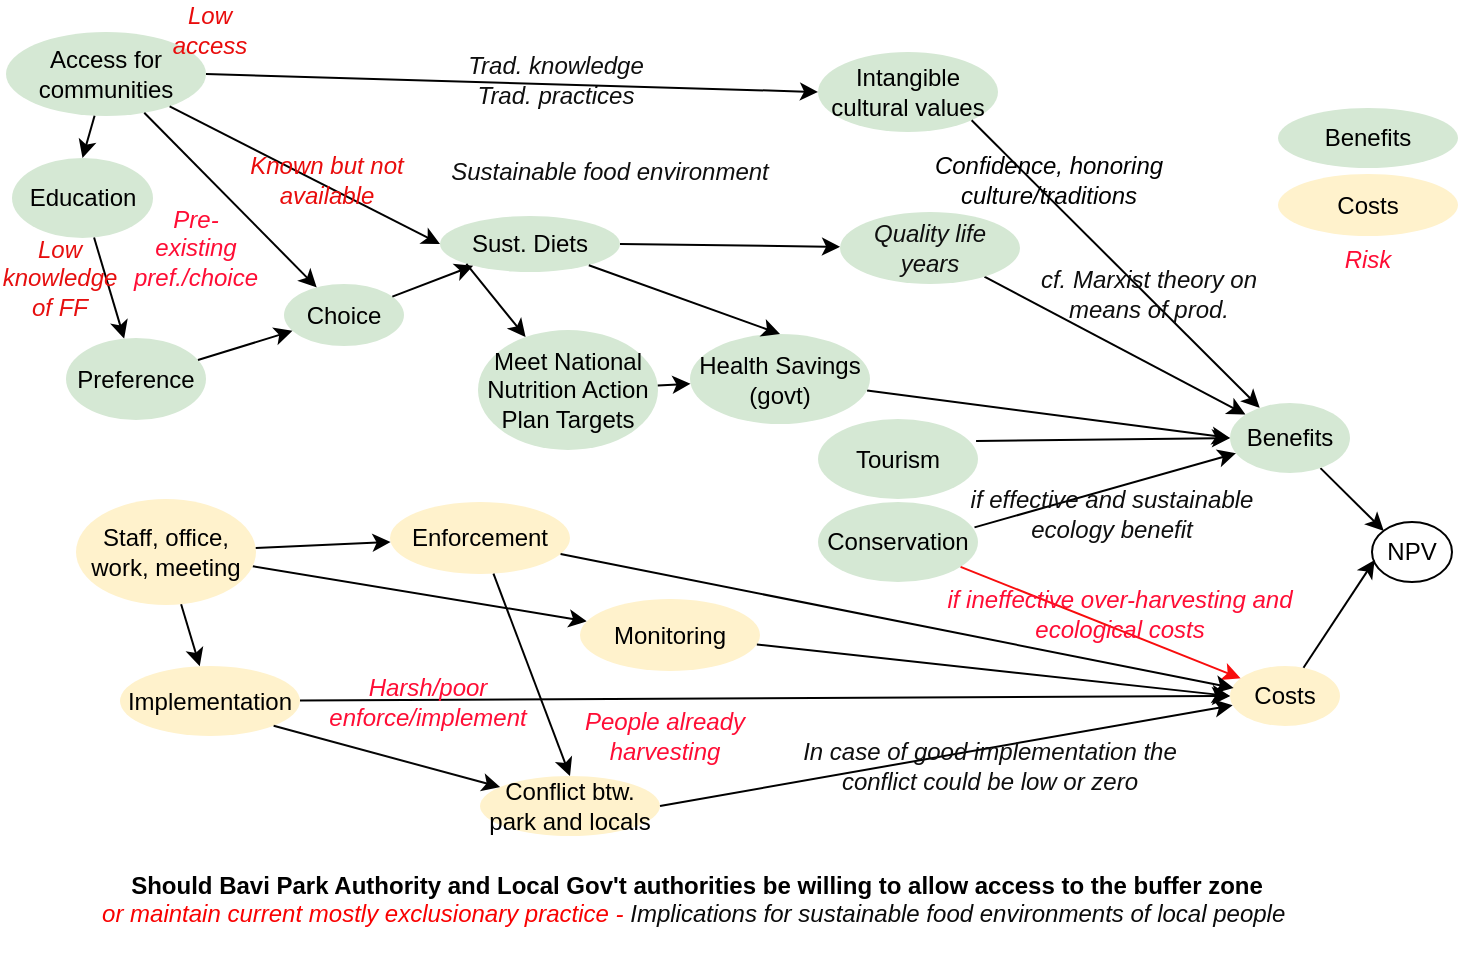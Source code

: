 <mxfile version="24.0.8" type="github">
  <diagram name="Page-1" id="wUotSKuQ0ViegSPMuA-_">
    <mxGraphModel dx="763" dy="582" grid="1" gridSize="10" guides="1" tooltips="1" connect="1" arrows="1" fold="1" page="1" pageScale="1" pageWidth="850" pageHeight="1100" background="#ffffff" math="0" shadow="0">
      <root>
        <mxCell id="0" />
        <mxCell id="1" parent="0" />
        <mxCell id="BSKofoPwmJS12K2rgoMe-1" value="Conservation" style="ellipse;whiteSpace=wrap;html=1;fillColor=#d5e8d4;strokeColor=none;" parent="1" vertex="1">
          <mxGeometry x="489" y="263" width="80" height="40" as="geometry" />
        </mxCell>
        <mxCell id="BSKofoPwmJS12K2rgoMe-10" style="rounded=0;orthogonalLoop=1;jettySize=auto;html=1;entryX=0;entryY=0;entryDx=0;entryDy=0;" parent="1" source="BSKofoPwmJS12K2rgoMe-21" target="BSKofoPwmJS12K2rgoMe-6" edge="1">
          <mxGeometry relative="1" as="geometry" />
        </mxCell>
        <mxCell id="BSKofoPwmJS12K2rgoMe-2" value="Sust. Diets&lt;span style=&quot;color: rgba(0, 0, 0, 0); font-family: monospace; font-size: 0px; text-align: start; text-wrap: nowrap;&quot;&gt;%3CmxGraphModel%3E%3Croot%3E%3CmxCell%20id%3D%220%22%2F%3E%3CmxCell%20id%3D%221%22%20parent%3D%220%22%2F%3E%3CmxCell%20id%3D%222%22%20value%3D%22Conservation%22%20style%3D%22ellipse%3BwhiteSpace%3Dwrap%3Bhtml%3D1%3B%22%20vertex%3D%221%22%20parent%3D%221%22%3E%3CmxGeometry%20x%3D%22260%22%20y%3D%22110%22%20width%3D%2290%22%20height%3D%2260%22%20as%3D%22geometry%22%2F%3E%3C%2FmxCell%3E%3C%2Froot%3E%3C%2FmxGraphModel%3E&lt;/span&gt;" style="ellipse;whiteSpace=wrap;html=1;fillColor=#d5e8d4;strokeColor=none;" parent="1" vertex="1">
          <mxGeometry x="300" y="120" width="90" height="28" as="geometry" />
        </mxCell>
        <mxCell id="XBDsGGDEWp5nMSRiFF1W-43" style="rounded=0;orthogonalLoop=1;jettySize=auto;html=1;exitX=0;exitY=1;exitDx=0;exitDy=0;" edge="1" parent="1" source="BSKofoPwmJS12K2rgoMe-2" target="BSKofoPwmJS12K2rgoMe-30">
          <mxGeometry relative="1" as="geometry" />
        </mxCell>
        <mxCell id="BSKofoPwmJS12K2rgoMe-11" style="rounded=0;orthogonalLoop=1;jettySize=auto;html=1;" parent="1" source="BSKofoPwmJS12K2rgoMe-4" target="BSKofoPwmJS12K2rgoMe-21" edge="1">
          <mxGeometry relative="1" as="geometry" />
        </mxCell>
        <mxCell id="BSKofoPwmJS12K2rgoMe-4" value="&lt;span style=&quot;color: rgb(15, 15, 15); font-style: italic;&quot;&gt;Quality life years&lt;/span&gt;" style="ellipse;whiteSpace=wrap;html=1;fillColor=#d5e8d4;strokeColor=none;" parent="1" vertex="1">
          <mxGeometry x="500" y="118" width="90" height="36" as="geometry" />
        </mxCell>
        <mxCell id="BSKofoPwmJS12K2rgoMe-12" style="rounded=0;orthogonalLoop=1;jettySize=auto;html=1;entryX=0;entryY=0.5;entryDx=0;entryDy=0;" parent="1" source="BSKofoPwmJS12K2rgoMe-5" target="BSKofoPwmJS12K2rgoMe-21" edge="1">
          <mxGeometry relative="1" as="geometry" />
        </mxCell>
        <mxCell id="BSKofoPwmJS12K2rgoMe-5" value="Health Savings (govt)" style="ellipse;whiteSpace=wrap;html=1;fillColor=#d5e8d4;strokeColor=none;" parent="1" vertex="1">
          <mxGeometry x="425" y="179" width="90" height="45" as="geometry" />
        </mxCell>
        <mxCell id="BSKofoPwmJS12K2rgoMe-6" value="NPV" style="ellipse;whiteSpace=wrap;html=1;" parent="1" vertex="1">
          <mxGeometry x="766" y="273" width="40" height="30" as="geometry" />
        </mxCell>
        <mxCell id="BSKofoPwmJS12K2rgoMe-13" value="Access for communities" style="ellipse;whiteSpace=wrap;html=1;fillColor=#d5e8d4;strokeColor=none;" parent="1" vertex="1">
          <mxGeometry x="83" y="28" width="100" height="42" as="geometry" />
        </mxCell>
        <mxCell id="BSKofoPwmJS12K2rgoMe-14" value="Choice" style="ellipse;whiteSpace=wrap;html=1;fillColor=#d5e8d4;strokeColor=none;" parent="1" vertex="1">
          <mxGeometry x="222" y="154" width="60" height="31" as="geometry" />
        </mxCell>
        <mxCell id="BSKofoPwmJS12K2rgoMe-16" value="Preference" style="ellipse;whiteSpace=wrap;html=1;fillColor=#d5e8d4;strokeColor=none;" parent="1" vertex="1">
          <mxGeometry x="113" y="181" width="70" height="41" as="geometry" />
        </mxCell>
        <mxCell id="BSKofoPwmJS12K2rgoMe-18" value="Costs" style="ellipse;whiteSpace=wrap;html=1;fillColor=#fff2cc;strokeColor=none;" parent="1" vertex="1">
          <mxGeometry x="695" y="345" width="55" height="30" as="geometry" />
        </mxCell>
        <mxCell id="BSKofoPwmJS12K2rgoMe-19" style="rounded=0;orthogonalLoop=1;jettySize=auto;html=1;entryX=0.033;entryY=0.633;entryDx=0;entryDy=0;entryPerimeter=0;" parent="1" source="BSKofoPwmJS12K2rgoMe-18" target="BSKofoPwmJS12K2rgoMe-6" edge="1">
          <mxGeometry relative="1" as="geometry">
            <mxPoint x="580" y="283" as="sourcePoint" />
            <mxPoint x="665" y="290" as="targetPoint" />
          </mxGeometry>
        </mxCell>
        <mxCell id="BSKofoPwmJS12K2rgoMe-20" style="rounded=0;orthogonalLoop=1;jettySize=auto;html=1;strokeColor=#f80d0d;" parent="1" source="BSKofoPwmJS12K2rgoMe-1" target="BSKofoPwmJS12K2rgoMe-18" edge="1">
          <mxGeometry relative="1" as="geometry">
            <mxPoint x="590" y="293" as="sourcePoint" />
            <mxPoint x="675" y="300" as="targetPoint" />
          </mxGeometry>
        </mxCell>
        <mxCell id="BSKofoPwmJS12K2rgoMe-21" value="Benefits" style="ellipse;whiteSpace=wrap;html=1;fillColor=#d5e8d4;strokeColor=none;" parent="1" vertex="1">
          <mxGeometry x="695" y="213.5" width="60" height="35" as="geometry" />
        </mxCell>
        <mxCell id="BSKofoPwmJS12K2rgoMe-22" style="rounded=0;orthogonalLoop=1;jettySize=auto;html=1;exitX=1;exitY=0.5;exitDx=0;exitDy=0;" parent="1" source="BSKofoPwmJS12K2rgoMe-2" target="BSKofoPwmJS12K2rgoMe-4" edge="1">
          <mxGeometry relative="1" as="geometry">
            <mxPoint x="652" y="240" as="sourcePoint" />
            <mxPoint x="665" y="290" as="targetPoint" />
          </mxGeometry>
        </mxCell>
        <mxCell id="BSKofoPwmJS12K2rgoMe-23" style="rounded=0;orthogonalLoop=1;jettySize=auto;html=1;exitX=0.978;exitY=0.317;exitDx=0;exitDy=0;exitPerimeter=0;" parent="1" source="BSKofoPwmJS12K2rgoMe-1" target="BSKofoPwmJS12K2rgoMe-21" edge="1">
          <mxGeometry relative="1" as="geometry">
            <mxPoint x="479" y="397" as="sourcePoint" />
            <mxPoint x="521" y="403" as="targetPoint" />
          </mxGeometry>
        </mxCell>
        <mxCell id="BSKofoPwmJS12K2rgoMe-27" style="rounded=0;orthogonalLoop=1;jettySize=auto;html=1;" parent="1" source="BSKofoPwmJS12K2rgoMe-14" target="BSKofoPwmJS12K2rgoMe-2" edge="1">
          <mxGeometry relative="1" as="geometry">
            <mxPoint x="264" y="156" as="sourcePoint" />
            <mxPoint x="292.43" y="110.283" as="targetPoint" />
          </mxGeometry>
        </mxCell>
        <mxCell id="BSKofoPwmJS12K2rgoMe-28" style="rounded=0;orthogonalLoop=1;jettySize=auto;html=1;entryX=0;entryY=0.5;entryDx=0;entryDy=0;" parent="1" source="BSKofoPwmJS12K2rgoMe-13" target="BSKofoPwmJS12K2rgoMe-2" edge="1">
          <mxGeometry relative="1" as="geometry">
            <mxPoint x="274" y="166" as="sourcePoint" />
            <mxPoint x="267.107" y="80.853" as="targetPoint" />
          </mxGeometry>
        </mxCell>
        <mxCell id="BSKofoPwmJS12K2rgoMe-29" style="rounded=0;orthogonalLoop=1;jettySize=auto;html=1;" parent="1" source="BSKofoPwmJS12K2rgoMe-16" target="BSKofoPwmJS12K2rgoMe-14" edge="1">
          <mxGeometry relative="1" as="geometry">
            <mxPoint x="284" y="176" as="sourcePoint" />
            <mxPoint x="308" y="136" as="targetPoint" />
          </mxGeometry>
        </mxCell>
        <mxCell id="BSKofoPwmJS12K2rgoMe-30" value="Meet National Nutrition Action Plan Targets" style="ellipse;whiteSpace=wrap;html=1;fillColor=#d5e8d4;strokeColor=none;" parent="1" vertex="1">
          <mxGeometry x="319" y="177" width="90" height="60" as="geometry" />
        </mxCell>
        <mxCell id="BSKofoPwmJS12K2rgoMe-31" style="rounded=0;orthogonalLoop=1;jettySize=auto;html=1;" parent="1" source="BSKofoPwmJS12K2rgoMe-30" target="BSKofoPwmJS12K2rgoMe-5" edge="1">
          <mxGeometry relative="1" as="geometry">
            <mxPoint x="416" y="163" as="sourcePoint" />
            <mxPoint x="456" y="269" as="targetPoint" />
          </mxGeometry>
        </mxCell>
        <mxCell id="BSKofoPwmJS12K2rgoMe-32" value="&lt;b&gt;Should Bavi Park Authority and Local Gov&#39;t authorities be willing to allow access to the buffer zone&lt;/b&gt;&lt;br&gt;&lt;i&gt;&lt;font color=&quot;#f90101&quot;&gt;or maintain current mostly exclusionary practice - &lt;/font&gt;&lt;font color=&quot;#0a0a0a&quot;&gt;Implications for sustainable food environments of local people&lt;/font&gt;&lt;font color=&quot;#f90101&quot;&gt;&amp;nbsp;&lt;/font&gt;&lt;/i&gt;&lt;i style=&quot;&quot;&gt;&lt;br&gt;&lt;/i&gt;&lt;div&gt;&lt;br&gt;&lt;/div&gt;" style="text;html=1;align=center;verticalAlign=middle;resizable=0;points=[];autosize=1;strokeColor=none;fillColor=none;" parent="1" vertex="1">
          <mxGeometry x="118" y="439" width="620" height="60" as="geometry" />
        </mxCell>
        <mxCell id="BSKofoPwmJS12K2rgoMe-34" value="Low access" style="text;html=1;align=center;verticalAlign=middle;whiteSpace=wrap;rounded=0;fontFamily=Helvetica;fontSize=12;fontStyle=2;fontColor=#e90c0c;" parent="1" vertex="1">
          <mxGeometry x="155" y="16" width="60" height="22" as="geometry" />
        </mxCell>
        <mxCell id="BSKofoPwmJS12K2rgoMe-36" value="Pre-existing pref./choice" style="text;html=1;align=center;verticalAlign=middle;whiteSpace=wrap;rounded=0;fontColor=#FF0D35;fontStyle=2" parent="1" vertex="1">
          <mxGeometry x="148" y="116" width="60" height="40" as="geometry" />
        </mxCell>
        <mxCell id="BSKofoPwmJS12K2rgoMe-37" value="Intangible cultural values" style="ellipse;whiteSpace=wrap;html=1;fillColor=#d5e8d4;strokeColor=none;" parent="1" vertex="1">
          <mxGeometry x="489" y="38" width="90" height="40" as="geometry" />
        </mxCell>
        <mxCell id="BSKofoPwmJS12K2rgoMe-39" style="rounded=0;orthogonalLoop=1;jettySize=auto;html=1;entryX=0.5;entryY=0;entryDx=0;entryDy=0;" parent="1" source="BSKofoPwmJS12K2rgoMe-2" target="BSKofoPwmJS12K2rgoMe-5" edge="1">
          <mxGeometry relative="1" as="geometry">
            <mxPoint x="527" y="164" as="sourcePoint" />
            <mxPoint x="586" y="183" as="targetPoint" />
          </mxGeometry>
        </mxCell>
        <mxCell id="BSKofoPwmJS12K2rgoMe-40" style="rounded=0;orthogonalLoop=1;jettySize=auto;html=1;exitX=1;exitY=1;exitDx=0;exitDy=0;" parent="1" source="BSKofoPwmJS12K2rgoMe-37" target="BSKofoPwmJS12K2rgoMe-21" edge="1">
          <mxGeometry relative="1" as="geometry">
            <mxPoint x="719" y="245" as="sourcePoint" />
            <mxPoint x="725" y="280" as="targetPoint" />
          </mxGeometry>
        </mxCell>
        <mxCell id="BSKofoPwmJS12K2rgoMe-41" value="Conflict btw. park and locals" style="ellipse;whiteSpace=wrap;html=1;fillColor=#fff2cc;strokeColor=none;" parent="1" vertex="1">
          <mxGeometry x="320" y="400" width="90" height="30" as="geometry" />
        </mxCell>
        <mxCell id="BSKofoPwmJS12K2rgoMe-42" style="rounded=0;orthogonalLoop=1;jettySize=auto;html=1;exitX=1;exitY=0.5;exitDx=0;exitDy=0;" parent="1" source="BSKofoPwmJS12K2rgoMe-41" target="BSKofoPwmJS12K2rgoMe-18" edge="1">
          <mxGeometry relative="1" as="geometry">
            <mxPoint x="458" y="389" as="sourcePoint" />
            <mxPoint x="590" y="360" as="targetPoint" />
          </mxGeometry>
        </mxCell>
        <mxCell id="BSKofoPwmJS12K2rgoMe-43" value="Enforcement" style="ellipse;whiteSpace=wrap;html=1;fillColor=#fff2cc;strokeColor=none;" parent="1" vertex="1">
          <mxGeometry x="275" y="263" width="90" height="36" as="geometry" />
        </mxCell>
        <mxCell id="BSKofoPwmJS12K2rgoMe-44" style="rounded=0;orthogonalLoop=1;jettySize=auto;html=1;entryX=0.033;entryY=0.367;entryDx=0;entryDy=0;entryPerimeter=0;" parent="1" source="BSKofoPwmJS12K2rgoMe-43" target="BSKofoPwmJS12K2rgoMe-18" edge="1">
          <mxGeometry relative="1" as="geometry">
            <mxPoint x="330" y="400" as="sourcePoint" />
            <mxPoint x="560" y="390" as="targetPoint" />
          </mxGeometry>
        </mxCell>
        <mxCell id="BSKofoPwmJS12K2rgoMe-45" value="Implementation" style="ellipse;whiteSpace=wrap;html=1;fillColor=#fff2cc;strokeColor=none;" parent="1" vertex="1">
          <mxGeometry x="140" y="345" width="90" height="35" as="geometry" />
        </mxCell>
        <mxCell id="BSKofoPwmJS12K2rgoMe-46" style="rounded=0;orthogonalLoop=1;jettySize=auto;html=1;entryX=0;entryY=0.5;entryDx=0;entryDy=0;" parent="1" source="BSKofoPwmJS12K2rgoMe-45" target="BSKofoPwmJS12K2rgoMe-18" edge="1">
          <mxGeometry relative="1" as="geometry">
            <mxPoint x="270" y="447" as="sourcePoint" />
            <mxPoint x="492" y="420" as="targetPoint" />
          </mxGeometry>
        </mxCell>
        <mxCell id="BSKofoPwmJS12K2rgoMe-49" style="rounded=0;orthogonalLoop=1;jettySize=auto;html=1;entryX=0.5;entryY=0;entryDx=0;entryDy=0;" parent="1" source="BSKofoPwmJS12K2rgoMe-43" target="BSKofoPwmJS12K2rgoMe-41" edge="1">
          <mxGeometry relative="1" as="geometry">
            <mxPoint x="254" y="308" as="sourcePoint" />
            <mxPoint x="602" y="363" as="targetPoint" />
          </mxGeometry>
        </mxCell>
        <mxCell id="BSKofoPwmJS12K2rgoMe-50" style="rounded=0;orthogonalLoop=1;jettySize=auto;html=1;strokeColor=#050505;exitX=1;exitY=1;exitDx=0;exitDy=0;" parent="1" source="BSKofoPwmJS12K2rgoMe-45" target="BSKofoPwmJS12K2rgoMe-41" edge="1">
          <mxGeometry relative="1" as="geometry">
            <mxPoint x="220" y="350" as="sourcePoint" />
            <mxPoint x="612" y="373" as="targetPoint" />
          </mxGeometry>
        </mxCell>
        <mxCell id="BSKofoPwmJS12K2rgoMe-51" value="People already harvesting" style="text;html=1;align=center;verticalAlign=middle;whiteSpace=wrap;rounded=0;fontColor=#FF0D35;fontStyle=2" parent="1" vertex="1">
          <mxGeometry x="365" y="360" width="95" height="40" as="geometry" />
        </mxCell>
        <mxCell id="BSKofoPwmJS12K2rgoMe-53" value="Benefits" style="ellipse;whiteSpace=wrap;html=1;fillColor=#d5e8d4;strokeColor=none;" parent="1" vertex="1">
          <mxGeometry x="719" y="66" width="90" height="30" as="geometry" />
        </mxCell>
        <mxCell id="BSKofoPwmJS12K2rgoMe-54" value="Costs" style="ellipse;whiteSpace=wrap;html=1;fillColor=#fff2cc;strokeColor=none;" parent="1" vertex="1">
          <mxGeometry x="719" y="99" width="90" height="31" as="geometry" />
        </mxCell>
        <mxCell id="BSKofoPwmJS12K2rgoMe-55" value="Risk" style="text;html=1;align=center;verticalAlign=middle;whiteSpace=wrap;rounded=0;fontColor=#FF0D35;fontStyle=2" parent="1" vertex="1">
          <mxGeometry x="734" y="122" width="60" height="40" as="geometry" />
        </mxCell>
        <mxCell id="XBDsGGDEWp5nMSRiFF1W-1" value="Harsh/poor&lt;div&gt;enforce/implement&lt;/div&gt;" style="text;html=1;align=center;verticalAlign=middle;whiteSpace=wrap;rounded=0;fontColor=#FF0D35;fontStyle=2" vertex="1" parent="1">
          <mxGeometry x="251" y="343" width="85.5" height="40" as="geometry" />
        </mxCell>
        <mxCell id="XBDsGGDEWp5nMSRiFF1W-3" value="&lt;div&gt;Known but not available&lt;/div&gt;" style="text;html=1;align=center;verticalAlign=middle;whiteSpace=wrap;rounded=0;fontFamily=Helvetica;fontSize=12;fontStyle=2;fontColor=#e90c0c;" vertex="1" parent="1">
          <mxGeometry x="195.5" y="91" width="94.5" height="22" as="geometry" />
        </mxCell>
        <mxCell id="XBDsGGDEWp5nMSRiFF1W-5" value="&lt;font color=&quot;#0f0f0f&quot;&gt;In case of good implementation the conflict could be low or zero&lt;/font&gt;" style="text;html=1;align=center;verticalAlign=middle;whiteSpace=wrap;rounded=0;fontColor=#FF0D35;fontStyle=2" vertex="1" parent="1">
          <mxGeometry x="480" y="375" width="190" height="40" as="geometry" />
        </mxCell>
        <mxCell id="XBDsGGDEWp5nMSRiFF1W-12" value="" style="rounded=0;orthogonalLoop=1;jettySize=auto;html=1;" edge="1" parent="1" source="XBDsGGDEWp5nMSRiFF1W-8" target="XBDsGGDEWp5nMSRiFF1W-11">
          <mxGeometry relative="1" as="geometry" />
        </mxCell>
        <mxCell id="XBDsGGDEWp5nMSRiFF1W-8" value="Staff, office, work, meeting" style="ellipse;whiteSpace=wrap;html=1;fillColor=#fff2cc;strokeColor=none;" vertex="1" parent="1">
          <mxGeometry x="118" y="261.5" width="90" height="53" as="geometry" />
        </mxCell>
        <mxCell id="XBDsGGDEWp5nMSRiFF1W-9" style="rounded=0;orthogonalLoop=1;jettySize=auto;html=1;" edge="1" parent="1" source="XBDsGGDEWp5nMSRiFF1W-8" target="BSKofoPwmJS12K2rgoMe-43">
          <mxGeometry relative="1" as="geometry">
            <mxPoint x="299" y="284" as="sourcePoint" />
            <mxPoint x="691" y="351" as="targetPoint" />
          </mxGeometry>
        </mxCell>
        <mxCell id="XBDsGGDEWp5nMSRiFF1W-10" style="rounded=0;orthogonalLoop=1;jettySize=auto;html=1;" edge="1" parent="1" source="XBDsGGDEWp5nMSRiFF1W-8" target="BSKofoPwmJS12K2rgoMe-45">
          <mxGeometry relative="1" as="geometry">
            <mxPoint x="190" y="280" as="sourcePoint" />
            <mxPoint x="210" y="279" as="targetPoint" />
          </mxGeometry>
        </mxCell>
        <mxCell id="XBDsGGDEWp5nMSRiFF1W-11" value="Monitoring" style="ellipse;whiteSpace=wrap;html=1;fillColor=#fff2cc;strokeColor=none;" vertex="1" parent="1">
          <mxGeometry x="370" y="311.5" width="90" height="36" as="geometry" />
        </mxCell>
        <mxCell id="XBDsGGDEWp5nMSRiFF1W-13" style="rounded=0;orthogonalLoop=1;jettySize=auto;html=1;entryX=0;entryY=0.5;entryDx=0;entryDy=0;" edge="1" parent="1" source="XBDsGGDEWp5nMSRiFF1W-11" target="BSKofoPwmJS12K2rgoMe-18">
          <mxGeometry relative="1" as="geometry">
            <mxPoint x="296" y="295" as="sourcePoint" />
            <mxPoint x="707" y="366" as="targetPoint" />
          </mxGeometry>
        </mxCell>
        <mxCell id="XBDsGGDEWp5nMSRiFF1W-19" value="&lt;font color=&quot;#0f0f0f&quot;&gt;if effective and sustainable ecology benefit&lt;/font&gt;" style="text;html=1;align=center;verticalAlign=middle;whiteSpace=wrap;rounded=0;fontColor=#FF0D35;fontStyle=2" vertex="1" parent="1">
          <mxGeometry x="560" y="248.5" width="152" height="40" as="geometry" />
        </mxCell>
        <mxCell id="XBDsGGDEWp5nMSRiFF1W-21" value="if ineffective over-harvesting and ecological costs" style="text;html=1;align=center;verticalAlign=middle;whiteSpace=wrap;rounded=0;fontColor=#FF0D35;fontStyle=2" vertex="1" parent="1">
          <mxGeometry x="550" y="299" width="180" height="40" as="geometry" />
        </mxCell>
        <mxCell id="XBDsGGDEWp5nMSRiFF1W-23" value="&lt;font color=&quot;#0f0f0f&quot;&gt;Trad. knowledge&lt;/font&gt;&lt;div&gt;&lt;font color=&quot;#0f0f0f&quot;&gt;Trad. practices&lt;/font&gt;&lt;/div&gt;" style="text;html=1;align=center;verticalAlign=middle;whiteSpace=wrap;rounded=0;fontColor=#FF0D35;fontStyle=2" vertex="1" parent="1">
          <mxGeometry x="282" y="32" width="152" height="40" as="geometry" />
        </mxCell>
        <mxCell id="XBDsGGDEWp5nMSRiFF1W-24" value="&lt;font color=&quot;#0f0f0f&quot;&gt;cf. Marxist theory on means of prod.&lt;/font&gt;" style="text;html=1;align=center;verticalAlign=middle;whiteSpace=wrap;rounded=0;fontColor=#FF0D35;fontStyle=2" vertex="1" parent="1">
          <mxGeometry x="590" y="139" width="129" height="40" as="geometry" />
        </mxCell>
        <mxCell id="XBDsGGDEWp5nMSRiFF1W-25" value="Confidence, honoring culture/traditions" style="text;html=1;align=center;verticalAlign=middle;whiteSpace=wrap;rounded=0;fontColor=#000000;fontStyle=2" vertex="1" parent="1">
          <mxGeometry x="540" y="82" width="129" height="40" as="geometry" />
        </mxCell>
        <mxCell id="XBDsGGDEWp5nMSRiFF1W-26" value="Tourism" style="ellipse;whiteSpace=wrap;html=1;fillColor=#d5e8d4;strokeColor=none;" vertex="1" parent="1">
          <mxGeometry x="489" y="221.5" width="80" height="40" as="geometry" />
        </mxCell>
        <mxCell id="XBDsGGDEWp5nMSRiFF1W-27" style="rounded=0;orthogonalLoop=1;jettySize=auto;html=1;entryX=0;entryY=0.5;entryDx=0;entryDy=0;exitX=0.988;exitY=0.275;exitDx=0;exitDy=0;exitPerimeter=0;" edge="1" parent="1" source="XBDsGGDEWp5nMSRiFF1W-26" target="BSKofoPwmJS12K2rgoMe-21">
          <mxGeometry relative="1" as="geometry">
            <mxPoint x="552" y="210" as="sourcePoint" />
            <mxPoint x="700" y="243" as="targetPoint" />
          </mxGeometry>
        </mxCell>
        <mxCell id="XBDsGGDEWp5nMSRiFF1W-28" value="Education" style="ellipse;whiteSpace=wrap;html=1;fillColor=#d5e8d4;strokeColor=none;" vertex="1" parent="1">
          <mxGeometry x="86" y="91" width="70.5" height="40" as="geometry" />
        </mxCell>
        <mxCell id="XBDsGGDEWp5nMSRiFF1W-35" style="rounded=0;orthogonalLoop=1;jettySize=auto;html=1;" edge="1" parent="1" source="BSKofoPwmJS12K2rgoMe-13" target="BSKofoPwmJS12K2rgoMe-14">
          <mxGeometry relative="1" as="geometry">
            <mxPoint x="298" y="104" as="sourcePoint" />
            <mxPoint x="383" y="149" as="targetPoint" />
          </mxGeometry>
        </mxCell>
        <mxCell id="XBDsGGDEWp5nMSRiFF1W-36" style="rounded=0;orthogonalLoop=1;jettySize=auto;html=1;" edge="1" parent="1" source="XBDsGGDEWp5nMSRiFF1W-28" target="BSKofoPwmJS12K2rgoMe-16">
          <mxGeometry relative="1" as="geometry">
            <mxPoint x="297" y="76" as="sourcePoint" />
            <mxPoint x="325" y="182" as="targetPoint" />
          </mxGeometry>
        </mxCell>
        <mxCell id="XBDsGGDEWp5nMSRiFF1W-37" style="rounded=0;orthogonalLoop=1;jettySize=auto;html=1;entryX=0.5;entryY=0;entryDx=0;entryDy=0;" edge="1" parent="1" source="BSKofoPwmJS12K2rgoMe-13" target="XBDsGGDEWp5nMSRiFF1W-28">
          <mxGeometry relative="1" as="geometry">
            <mxPoint x="270" y="60" as="sourcePoint" />
            <mxPoint x="325" y="182" as="targetPoint" />
          </mxGeometry>
        </mxCell>
        <mxCell id="XBDsGGDEWp5nMSRiFF1W-38" style="rounded=0;orthogonalLoop=1;jettySize=auto;html=1;entryX=0;entryY=0.5;entryDx=0;entryDy=0;exitX=1;exitY=0.5;exitDx=0;exitDy=0;" edge="1" parent="1" source="BSKofoPwmJS12K2rgoMe-13" target="BSKofoPwmJS12K2rgoMe-37">
          <mxGeometry relative="1" as="geometry">
            <mxPoint x="200" y="40" as="sourcePoint" />
            <mxPoint x="343" y="90" as="targetPoint" />
          </mxGeometry>
        </mxCell>
        <mxCell id="BSKofoPwmJS12K2rgoMe-33" value="Low knowledge of FF" style="text;html=1;align=center;verticalAlign=middle;whiteSpace=wrap;rounded=0;fontStyle=2;fontColor=#e60f0f;" parent="1" vertex="1">
          <mxGeometry x="80" y="131" width="60" height="40" as="geometry" />
        </mxCell>
        <mxCell id="XBDsGGDEWp5nMSRiFF1W-44" value="&lt;font color=&quot;#0f0f0f&quot;&gt;Sustainable food environment&lt;/font&gt;" style="text;html=1;align=center;verticalAlign=middle;whiteSpace=wrap;rounded=0;fontColor=#FF0D35;fontStyle=2" vertex="1" parent="1">
          <mxGeometry x="290" y="78" width="190" height="40" as="geometry" />
        </mxCell>
      </root>
    </mxGraphModel>
  </diagram>
</mxfile>
